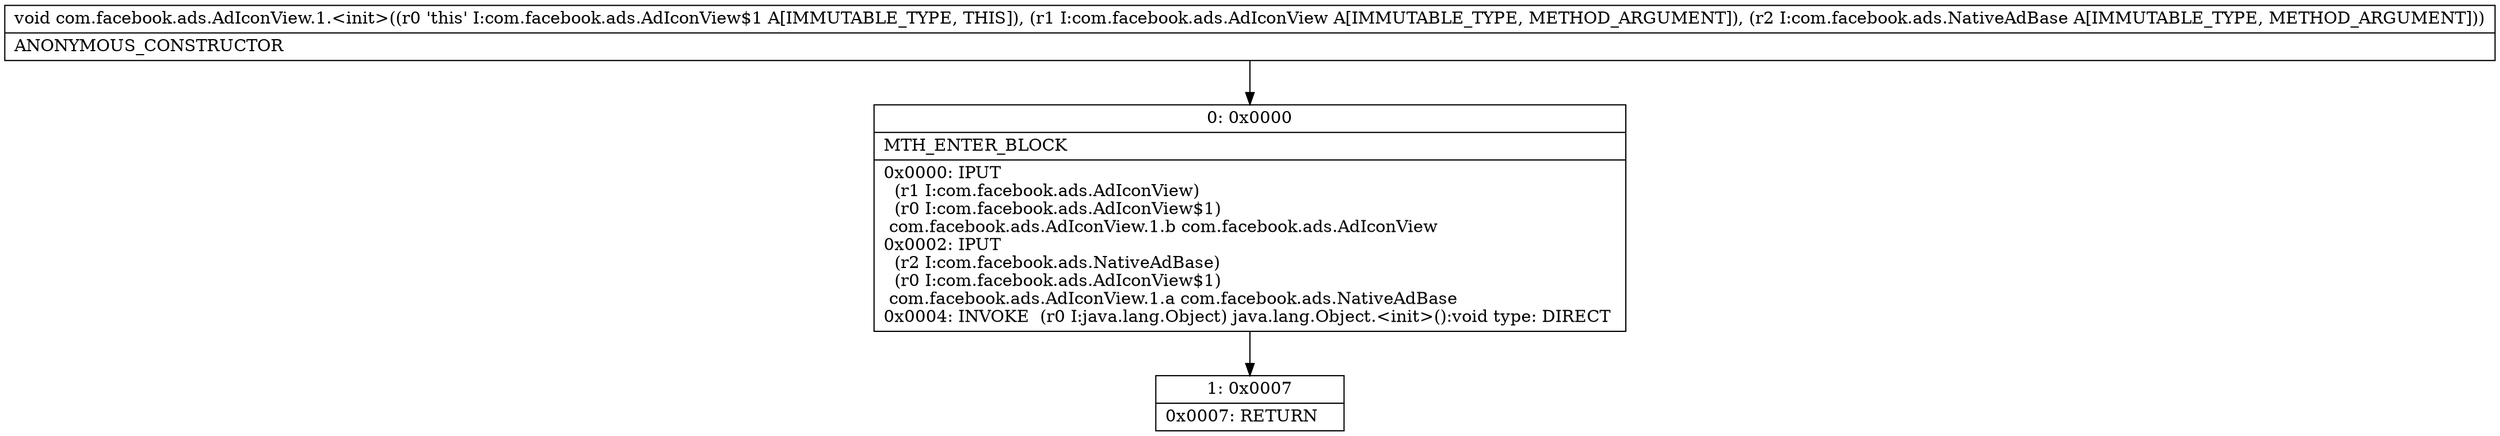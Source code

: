 digraph "CFG forcom.facebook.ads.AdIconView.1.\<init\>(Lcom\/facebook\/ads\/AdIconView;Lcom\/facebook\/ads\/NativeAdBase;)V" {
Node_0 [shape=record,label="{0\:\ 0x0000|MTH_ENTER_BLOCK\l|0x0000: IPUT  \l  (r1 I:com.facebook.ads.AdIconView)\l  (r0 I:com.facebook.ads.AdIconView$1)\l com.facebook.ads.AdIconView.1.b com.facebook.ads.AdIconView \l0x0002: IPUT  \l  (r2 I:com.facebook.ads.NativeAdBase)\l  (r0 I:com.facebook.ads.AdIconView$1)\l com.facebook.ads.AdIconView.1.a com.facebook.ads.NativeAdBase \l0x0004: INVOKE  (r0 I:java.lang.Object) java.lang.Object.\<init\>():void type: DIRECT \l}"];
Node_1 [shape=record,label="{1\:\ 0x0007|0x0007: RETURN   \l}"];
MethodNode[shape=record,label="{void com.facebook.ads.AdIconView.1.\<init\>((r0 'this' I:com.facebook.ads.AdIconView$1 A[IMMUTABLE_TYPE, THIS]), (r1 I:com.facebook.ads.AdIconView A[IMMUTABLE_TYPE, METHOD_ARGUMENT]), (r2 I:com.facebook.ads.NativeAdBase A[IMMUTABLE_TYPE, METHOD_ARGUMENT]))  | ANONYMOUS_CONSTRUCTOR\l}"];
MethodNode -> Node_0;
Node_0 -> Node_1;
}

